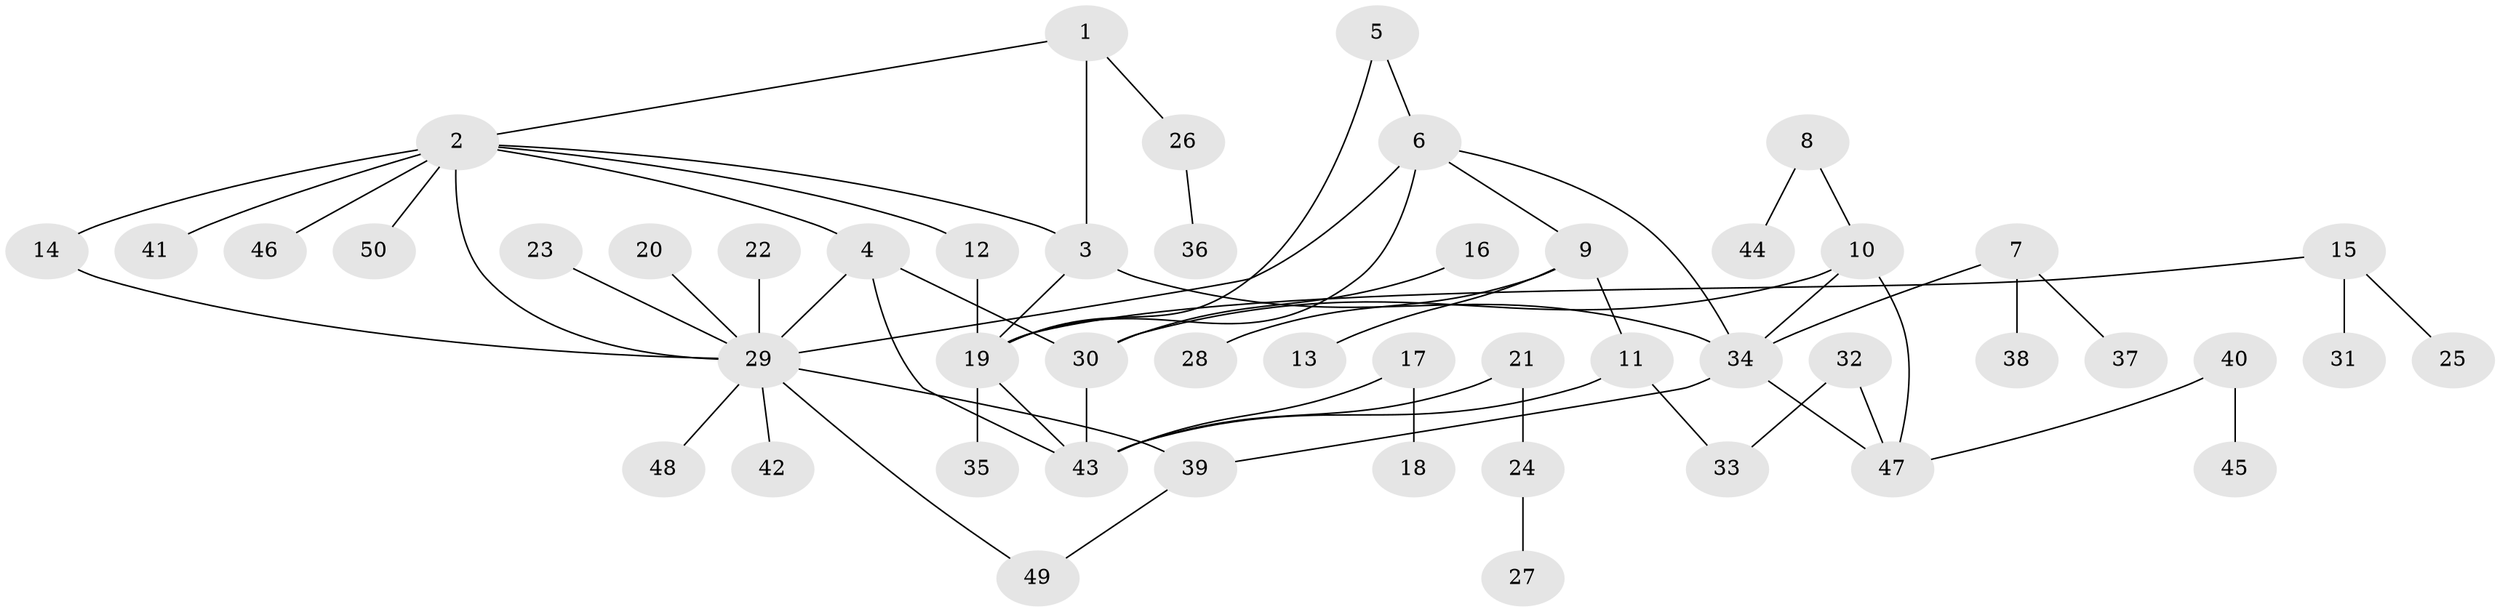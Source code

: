 // original degree distribution, {3: 0.08571428571428572, 4: 0.05714285714285714, 12: 0.014285714285714285, 5: 0.04285714285714286, 7: 0.02857142857142857, 9: 0.014285714285714285, 8: 0.014285714285714285, 6: 0.014285714285714285, 2: 0.2714285714285714, 1: 0.45714285714285713}
// Generated by graph-tools (version 1.1) at 2025/37/03/04/25 23:37:30]
// undirected, 50 vertices, 64 edges
graph export_dot {
  node [color=gray90,style=filled];
  1;
  2;
  3;
  4;
  5;
  6;
  7;
  8;
  9;
  10;
  11;
  12;
  13;
  14;
  15;
  16;
  17;
  18;
  19;
  20;
  21;
  22;
  23;
  24;
  25;
  26;
  27;
  28;
  29;
  30;
  31;
  32;
  33;
  34;
  35;
  36;
  37;
  38;
  39;
  40;
  41;
  42;
  43;
  44;
  45;
  46;
  47;
  48;
  49;
  50;
  1 -- 2 [weight=1.0];
  1 -- 3 [weight=1.0];
  1 -- 26 [weight=1.0];
  2 -- 3 [weight=1.0];
  2 -- 4 [weight=1.0];
  2 -- 12 [weight=1.0];
  2 -- 14 [weight=1.0];
  2 -- 29 [weight=1.0];
  2 -- 41 [weight=1.0];
  2 -- 46 [weight=1.0];
  2 -- 50 [weight=1.0];
  3 -- 19 [weight=1.0];
  3 -- 34 [weight=1.0];
  4 -- 29 [weight=1.0];
  4 -- 30 [weight=1.0];
  4 -- 43 [weight=1.0];
  5 -- 6 [weight=1.0];
  5 -- 19 [weight=1.0];
  6 -- 9 [weight=1.0];
  6 -- 19 [weight=1.0];
  6 -- 29 [weight=1.0];
  6 -- 34 [weight=1.0];
  7 -- 34 [weight=1.0];
  7 -- 37 [weight=1.0];
  7 -- 38 [weight=1.0];
  8 -- 10 [weight=1.0];
  8 -- 44 [weight=1.0];
  9 -- 11 [weight=1.0];
  9 -- 13 [weight=1.0];
  9 -- 28 [weight=1.0];
  10 -- 30 [weight=1.0];
  10 -- 34 [weight=1.0];
  10 -- 47 [weight=1.0];
  11 -- 33 [weight=1.0];
  11 -- 43 [weight=1.0];
  12 -- 19 [weight=1.0];
  14 -- 29 [weight=1.0];
  15 -- 19 [weight=1.0];
  15 -- 25 [weight=1.0];
  15 -- 31 [weight=1.0];
  16 -- 30 [weight=1.0];
  17 -- 18 [weight=1.0];
  17 -- 43 [weight=1.0];
  19 -- 35 [weight=1.0];
  19 -- 43 [weight=1.0];
  20 -- 29 [weight=1.0];
  21 -- 24 [weight=1.0];
  21 -- 43 [weight=1.0];
  22 -- 29 [weight=1.0];
  23 -- 29 [weight=1.0];
  24 -- 27 [weight=1.0];
  26 -- 36 [weight=1.0];
  29 -- 39 [weight=1.0];
  29 -- 42 [weight=1.0];
  29 -- 48 [weight=1.0];
  29 -- 49 [weight=1.0];
  30 -- 43 [weight=1.0];
  32 -- 33 [weight=1.0];
  32 -- 47 [weight=1.0];
  34 -- 39 [weight=1.0];
  34 -- 47 [weight=1.0];
  39 -- 49 [weight=1.0];
  40 -- 45 [weight=1.0];
  40 -- 47 [weight=1.0];
}
